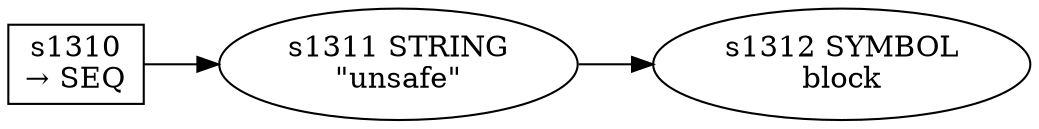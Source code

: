
  digraph unsafe_block {
  
    rankdir=LR;
  
    s1310 [label="s1310\n&rarr; SEQ", shape=record, fixedsize=false, peripheries=1];
  s1311 [label="s1311 STRING\n\"unsafe\""];
  s1310 -> s1311 [];
  s1312 [label="s1312 SYMBOL\nblock" href="rust-grammar.json.block.dot.svg"];
  s1311 -> s1312 [];
  
  }
  